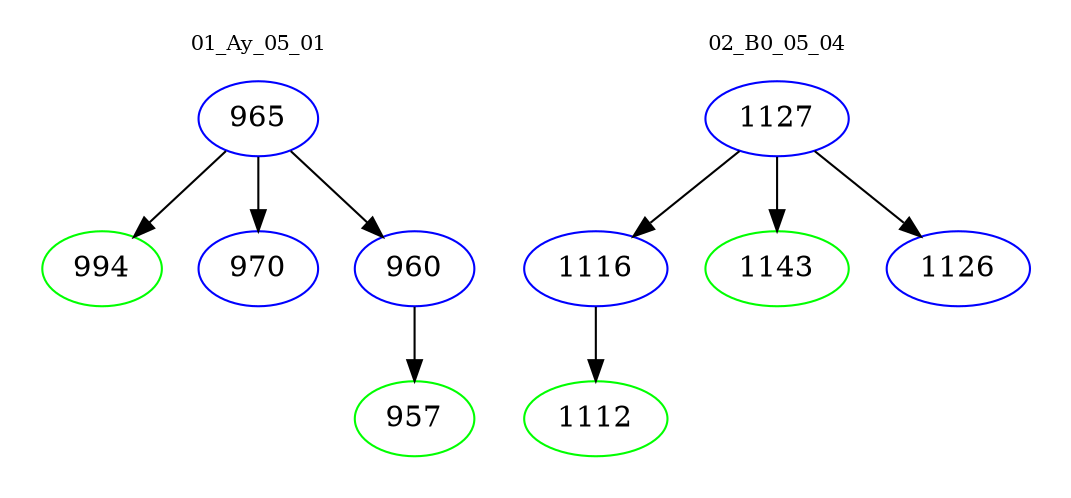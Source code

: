 digraph{
subgraph cluster_0 {
color = white
label = "01_Ay_05_01";
fontsize=10;
T0_965 [label="965", color="blue"]
T0_965 -> T0_994 [color="black"]
T0_994 [label="994", color="green"]
T0_965 -> T0_970 [color="black"]
T0_970 [label="970", color="blue"]
T0_965 -> T0_960 [color="black"]
T0_960 [label="960", color="blue"]
T0_960 -> T0_957 [color="black"]
T0_957 [label="957", color="green"]
}
subgraph cluster_1 {
color = white
label = "02_B0_05_04";
fontsize=10;
T1_1127 [label="1127", color="blue"]
T1_1127 -> T1_1116 [color="black"]
T1_1116 [label="1116", color="blue"]
T1_1116 -> T1_1112 [color="black"]
T1_1112 [label="1112", color="green"]
T1_1127 -> T1_1143 [color="black"]
T1_1143 [label="1143", color="green"]
T1_1127 -> T1_1126 [color="black"]
T1_1126 [label="1126", color="blue"]
}
}
